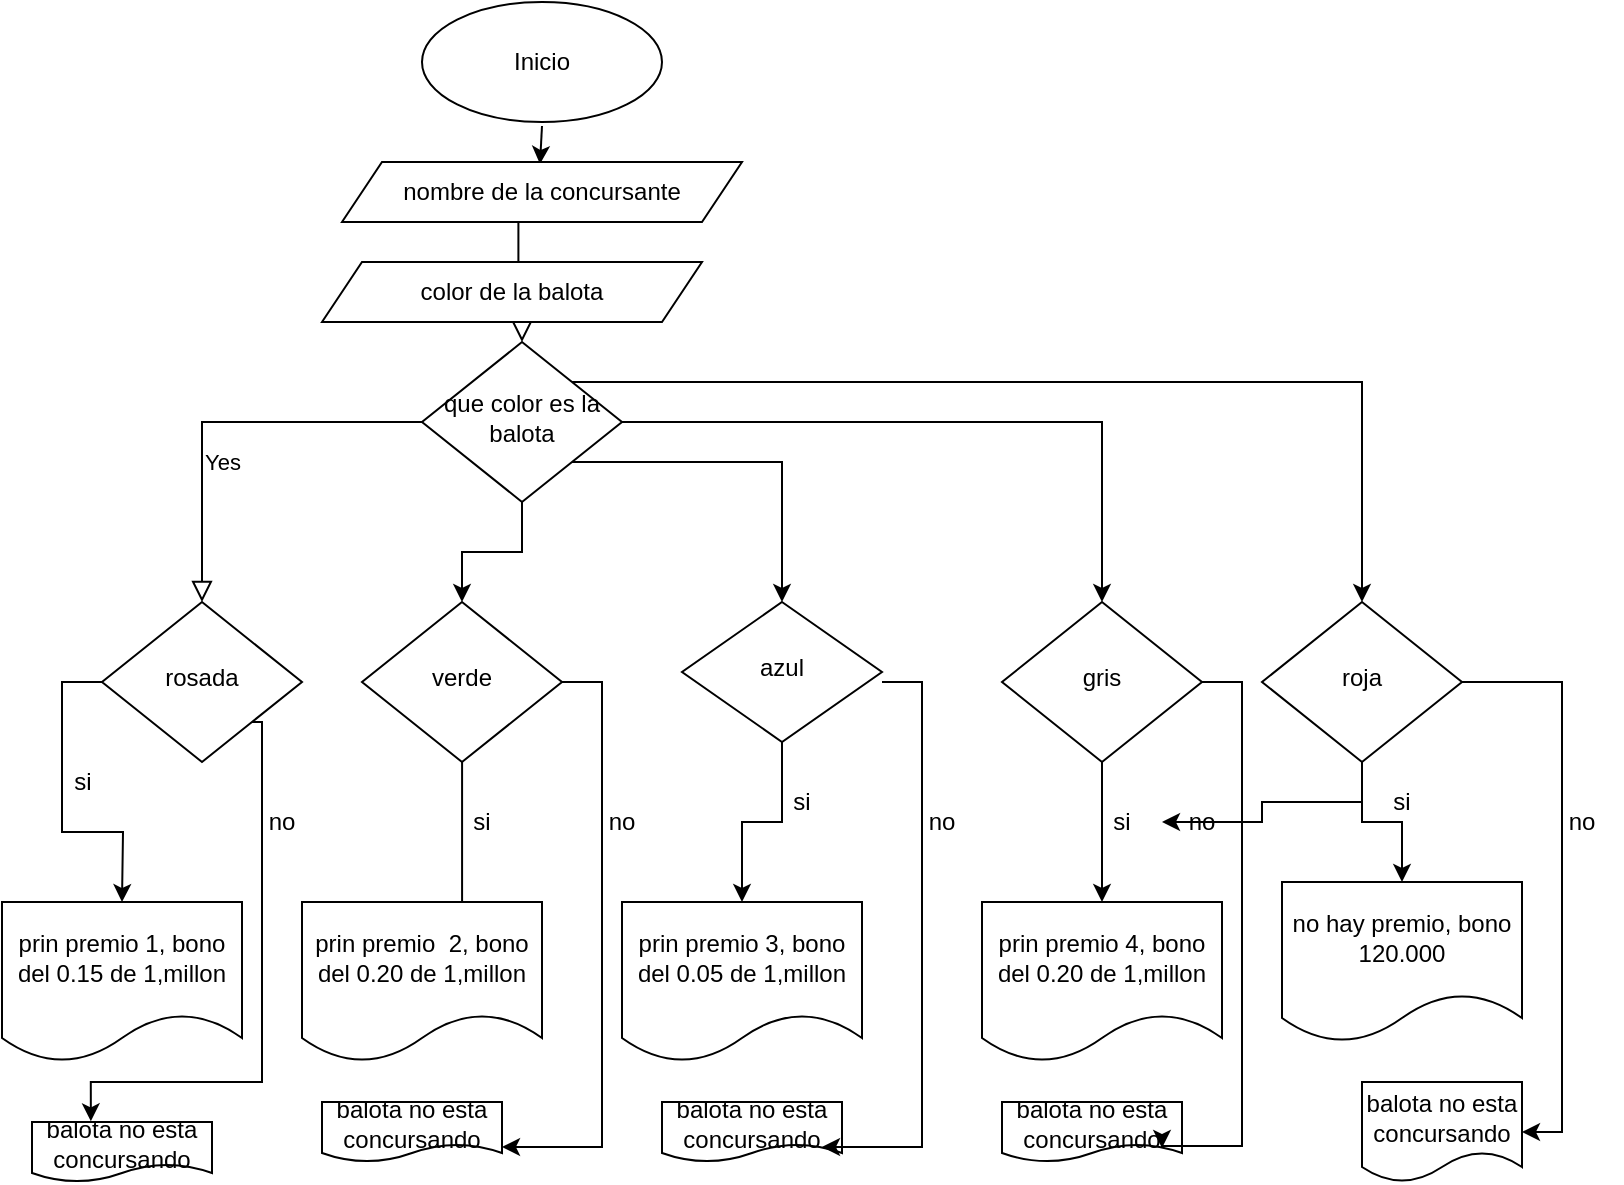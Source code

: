 <mxfile version="14.9.5" type="github" pages="2"><diagram id="C5RBs43oDa-KdzZeNtuy" name="Page-1"><mxGraphModel dx="3895" dy="325" grid="1" gridSize="10" guides="1" tooltips="1" connect="1" arrows="1" fold="1" page="1" pageScale="1" pageWidth="3300" pageHeight="4681" math="0" shadow="0"><root><mxCell id="WIyWlLk6GJQsqaUBKTNV-0"/><mxCell id="WIyWlLk6GJQsqaUBKTNV-1" parent="WIyWlLk6GJQsqaUBKTNV-0"/><mxCell id="WIyWlLk6GJQsqaUBKTNV-2" value="" style="rounded=0;html=1;jettySize=auto;orthogonalLoop=1;fontSize=11;endArrow=block;endFill=0;endSize=8;strokeWidth=1;shadow=0;labelBackgroundColor=none;edgeStyle=orthogonalEdgeStyle;exitX=0.441;exitY=1.007;exitDx=0;exitDy=0;exitPerimeter=0;" parent="WIyWlLk6GJQsqaUBKTNV-1" source="jkix4-DIey9S_fTjWO3n-1" target="WIyWlLk6GJQsqaUBKTNV-6" edge="1"><mxGeometry relative="1" as="geometry"><mxPoint x="220" y="120" as="sourcePoint"/></mxGeometry></mxCell><mxCell id="WIyWlLk6GJQsqaUBKTNV-4" value="Yes" style="rounded=0;html=1;jettySize=auto;orthogonalLoop=1;fontSize=11;endArrow=block;endFill=0;endSize=8;strokeWidth=1;shadow=0;labelBackgroundColor=none;edgeStyle=orthogonalEdgeStyle;" parent="WIyWlLk6GJQsqaUBKTNV-1" source="WIyWlLk6GJQsqaUBKTNV-6" target="WIyWlLk6GJQsqaUBKTNV-10" edge="1"><mxGeometry y="20" relative="1" as="geometry"><mxPoint as="offset"/></mxGeometry></mxCell><mxCell id="jkix4-DIey9S_fTjWO3n-10" style="edgeStyle=orthogonalEdgeStyle;rounded=0;orthogonalLoop=1;jettySize=auto;html=1;exitX=0.5;exitY=1;exitDx=0;exitDy=0;entryX=0.5;entryY=0;entryDx=0;entryDy=0;" parent="WIyWlLk6GJQsqaUBKTNV-1" source="WIyWlLk6GJQsqaUBKTNV-6" target="jkix4-DIey9S_fTjWO3n-6" edge="1"><mxGeometry relative="1" as="geometry"/></mxCell><mxCell id="jkix4-DIey9S_fTjWO3n-11" style="edgeStyle=orthogonalEdgeStyle;rounded=0;orthogonalLoop=1;jettySize=auto;html=1;exitX=1;exitY=1;exitDx=0;exitDy=0;" parent="WIyWlLk6GJQsqaUBKTNV-1" source="WIyWlLk6GJQsqaUBKTNV-6" target="jkix4-DIey9S_fTjWO3n-7" edge="1"><mxGeometry relative="1" as="geometry"/></mxCell><mxCell id="jkix4-DIey9S_fTjWO3n-12" style="edgeStyle=orthogonalEdgeStyle;rounded=0;orthogonalLoop=1;jettySize=auto;html=1;exitX=1;exitY=0.5;exitDx=0;exitDy=0;" parent="WIyWlLk6GJQsqaUBKTNV-1" source="WIyWlLk6GJQsqaUBKTNV-6" target="jkix4-DIey9S_fTjWO3n-8" edge="1"><mxGeometry relative="1" as="geometry"/></mxCell><mxCell id="jkix4-DIey9S_fTjWO3n-13" style="edgeStyle=orthogonalEdgeStyle;rounded=0;orthogonalLoop=1;jettySize=auto;html=1;exitX=1;exitY=0;exitDx=0;exitDy=0;entryX=0.5;entryY=0;entryDx=0;entryDy=0;" parent="WIyWlLk6GJQsqaUBKTNV-1" source="WIyWlLk6GJQsqaUBKTNV-6" target="jkix4-DIey9S_fTjWO3n-9" edge="1"><mxGeometry relative="1" as="geometry"/></mxCell><mxCell id="WIyWlLk6GJQsqaUBKTNV-6" value="que color es la balota" style="rhombus;whiteSpace=wrap;html=1;shadow=0;fontFamily=Helvetica;fontSize=12;align=center;strokeWidth=1;spacing=6;spacingTop=-4;" parent="WIyWlLk6GJQsqaUBKTNV-1" vertex="1"><mxGeometry x="170" y="170" width="100" height="80" as="geometry"/></mxCell><mxCell id="jkix4-DIey9S_fTjWO3n-14" style="edgeStyle=orthogonalEdgeStyle;rounded=0;orthogonalLoop=1;jettySize=auto;html=1;exitX=0;exitY=0.5;exitDx=0;exitDy=0;" parent="WIyWlLk6GJQsqaUBKTNV-1" source="WIyWlLk6GJQsqaUBKTNV-10" edge="1"><mxGeometry relative="1" as="geometry"><mxPoint x="20" y="450" as="targetPoint"/></mxGeometry></mxCell><mxCell id="jkix4-DIey9S_fTjWO3n-21" style="edgeStyle=orthogonalEdgeStyle;rounded=0;orthogonalLoop=1;jettySize=auto;html=1;exitX=1;exitY=1;exitDx=0;exitDy=0;entryX=0.327;entryY=-0.011;entryDx=0;entryDy=0;entryPerimeter=0;" parent="WIyWlLk6GJQsqaUBKTNV-1" source="WIyWlLk6GJQsqaUBKTNV-10" target="jkix4-DIey9S_fTjWO3n-19" edge="1"><mxGeometry relative="1" as="geometry"><Array as="points"><mxPoint x="90" y="360"/><mxPoint x="90" y="540"/><mxPoint x="4" y="540"/></Array></mxGeometry></mxCell><mxCell id="WIyWlLk6GJQsqaUBKTNV-10" value="rosada" style="rhombus;whiteSpace=wrap;html=1;shadow=0;fontFamily=Helvetica;fontSize=12;align=center;strokeWidth=1;spacing=6;spacingTop=-4;" parent="WIyWlLk6GJQsqaUBKTNV-1" vertex="1"><mxGeometry x="10" y="300" width="100" height="80" as="geometry"/></mxCell><mxCell id="rltKC7mpcXzy-c1vJ3uw-2" value="Inicio" style="ellipse;whiteSpace=wrap;html=1;" parent="WIyWlLk6GJQsqaUBKTNV-1" vertex="1"><mxGeometry x="170" width="120" height="60" as="geometry"/></mxCell><mxCell id="rltKC7mpcXzy-c1vJ3uw-3" value="" style="endArrow=classic;html=1;entryX=0.575;entryY=0.025;entryDx=0;entryDy=0;entryPerimeter=0;" parent="WIyWlLk6GJQsqaUBKTNV-1" edge="1"><mxGeometry width="50" height="50" relative="1" as="geometry"><mxPoint x="230" y="62" as="sourcePoint"/><mxPoint x="229" y="81" as="targetPoint"/></mxGeometry></mxCell><mxCell id="jkix4-DIey9S_fTjWO3n-1" value="nombre de la concursante" style="shape=parallelogram;perimeter=parallelogramPerimeter;whiteSpace=wrap;html=1;fixedSize=1;" parent="WIyWlLk6GJQsqaUBKTNV-1" vertex="1"><mxGeometry x="130" y="80" width="200" height="30" as="geometry"/></mxCell><mxCell id="jkix4-DIey9S_fTjWO3n-2" value="color de la balota" style="shape=parallelogram;perimeter=parallelogramPerimeter;whiteSpace=wrap;html=1;fixedSize=1;" parent="WIyWlLk6GJQsqaUBKTNV-1" vertex="1"><mxGeometry x="120" y="130" width="190" height="30" as="geometry"/></mxCell><mxCell id="jkix4-DIey9S_fTjWO3n-35" style="edgeStyle=orthogonalEdgeStyle;rounded=0;orthogonalLoop=1;jettySize=auto;html=1;exitX=1;exitY=0.5;exitDx=0;exitDy=0;entryX=1;entryY=0.75;entryDx=0;entryDy=0;" parent="WIyWlLk6GJQsqaUBKTNV-1" source="jkix4-DIey9S_fTjWO3n-6" target="jkix4-DIey9S_fTjWO3n-28" edge="1"><mxGeometry relative="1" as="geometry"/></mxCell><mxCell id="jkix4-DIey9S_fTjWO3n-53" style="edgeStyle=orthogonalEdgeStyle;rounded=0;orthogonalLoop=1;jettySize=auto;html=1;entryX=0.667;entryY=0.125;entryDx=0;entryDy=0;entryPerimeter=0;" parent="WIyWlLk6GJQsqaUBKTNV-1" source="jkix4-DIey9S_fTjWO3n-6" target="jkix4-DIey9S_fTjWO3n-24" edge="1"><mxGeometry relative="1" as="geometry"/></mxCell><mxCell id="jkix4-DIey9S_fTjWO3n-6" value="verde" style="rhombus;whiteSpace=wrap;html=1;shadow=0;fontFamily=Helvetica;fontSize=12;align=center;strokeWidth=1;spacing=6;spacingTop=-4;" parent="WIyWlLk6GJQsqaUBKTNV-1" vertex="1"><mxGeometry x="140" y="300" width="100" height="80" as="geometry"/></mxCell><mxCell id="jkix4-DIey9S_fTjWO3n-54" value="" style="edgeStyle=orthogonalEdgeStyle;rounded=0;orthogonalLoop=1;jettySize=auto;html=1;" parent="WIyWlLk6GJQsqaUBKTNV-1" source="jkix4-DIey9S_fTjWO3n-7" target="jkix4-DIey9S_fTjWO3n-25" edge="1"><mxGeometry relative="1" as="geometry"><Array as="points"><mxPoint x="350" y="410"/><mxPoint x="330" y="410"/></Array></mxGeometry></mxCell><mxCell id="jkix4-DIey9S_fTjWO3n-7" value="azul" style="rhombus;whiteSpace=wrap;html=1;shadow=0;fontFamily=Helvetica;fontSize=12;align=center;strokeWidth=1;spacing=6;spacingTop=-4;" parent="WIyWlLk6GJQsqaUBKTNV-1" vertex="1"><mxGeometry x="300" y="300" width="100" height="70" as="geometry"/></mxCell><mxCell id="jkix4-DIey9S_fTjWO3n-55" value="" style="edgeStyle=orthogonalEdgeStyle;rounded=0;orthogonalLoop=1;jettySize=auto;html=1;" parent="WIyWlLk6GJQsqaUBKTNV-1" source="jkix4-DIey9S_fTjWO3n-8" target="jkix4-DIey9S_fTjWO3n-26" edge="1"><mxGeometry relative="1" as="geometry"/></mxCell><mxCell id="jkix4-DIey9S_fTjWO3n-8" value="gris" style="rhombus;whiteSpace=wrap;html=1;shadow=0;fontFamily=Helvetica;fontSize=12;align=center;strokeWidth=1;spacing=6;spacingTop=-4;" parent="WIyWlLk6GJQsqaUBKTNV-1" vertex="1"><mxGeometry x="460" y="300" width="100" height="80" as="geometry"/></mxCell><mxCell id="jkix4-DIey9S_fTjWO3n-38" style="edgeStyle=orthogonalEdgeStyle;rounded=0;orthogonalLoop=1;jettySize=auto;html=1;exitX=1;exitY=0.5;exitDx=0;exitDy=0;entryX=1;entryY=0.5;entryDx=0;entryDy=0;" parent="WIyWlLk6GJQsqaUBKTNV-1" source="jkix4-DIey9S_fTjWO3n-9" target="jkix4-DIey9S_fTjWO3n-31" edge="1"><mxGeometry relative="1" as="geometry"><mxPoint x="732.133" y="570" as="targetPoint"/></mxGeometry></mxCell><mxCell id="jkix4-DIey9S_fTjWO3n-56" value="" style="edgeStyle=orthogonalEdgeStyle;rounded=0;orthogonalLoop=1;jettySize=auto;html=1;" parent="WIyWlLk6GJQsqaUBKTNV-1" source="jkix4-DIey9S_fTjWO3n-9" target="jkix4-DIey9S_fTjWO3n-27" edge="1"><mxGeometry relative="1" as="geometry"/></mxCell><mxCell id="jkix4-DIey9S_fTjWO3n-9" value="roja" style="rhombus;whiteSpace=wrap;html=1;shadow=0;fontFamily=Helvetica;fontSize=12;align=center;strokeWidth=1;spacing=6;spacingTop=-4;" parent="WIyWlLk6GJQsqaUBKTNV-1" vertex="1"><mxGeometry x="590" y="300" width="100" height="80" as="geometry"/></mxCell><mxCell id="jkix4-DIey9S_fTjWO3n-16" value="prin premio 1, bono del 0.15 de 1,millon" style="shape=document;whiteSpace=wrap;html=1;boundedLbl=1;" parent="WIyWlLk6GJQsqaUBKTNV-1" vertex="1"><mxGeometry x="-40" y="450" width="120" height="80" as="geometry"/></mxCell><mxCell id="jkix4-DIey9S_fTjWO3n-17" value="si" style="text;html=1;align=center;verticalAlign=middle;resizable=0;points=[];autosize=1;strokeColor=none;" parent="WIyWlLk6GJQsqaUBKTNV-1" vertex="1"><mxGeometry x="-10" y="380" width="20" height="20" as="geometry"/></mxCell><mxCell id="jkix4-DIey9S_fTjWO3n-19" value="balota no esta concursando" style="shape=document;whiteSpace=wrap;html=1;boundedLbl=1;" parent="WIyWlLk6GJQsqaUBKTNV-1" vertex="1"><mxGeometry x="-25" y="560" width="90" height="30" as="geometry"/></mxCell><mxCell id="jkix4-DIey9S_fTjWO3n-24" value="prin premio&amp;nbsp; 2, bono del 0.20 de 1,millon" style="shape=document;whiteSpace=wrap;html=1;boundedLbl=1;" parent="WIyWlLk6GJQsqaUBKTNV-1" vertex="1"><mxGeometry x="110" y="450" width="120" height="80" as="geometry"/></mxCell><mxCell id="jkix4-DIey9S_fTjWO3n-25" value="prin premio 3, bono del 0.05 de 1,millon" style="shape=document;whiteSpace=wrap;html=1;boundedLbl=1;" parent="WIyWlLk6GJQsqaUBKTNV-1" vertex="1"><mxGeometry x="270" y="450" width="120" height="80" as="geometry"/></mxCell><mxCell id="jkix4-DIey9S_fTjWO3n-26" value="prin premio 4, bono del 0.20 de 1,millon" style="shape=document;whiteSpace=wrap;html=1;boundedLbl=1;" parent="WIyWlLk6GJQsqaUBKTNV-1" vertex="1"><mxGeometry x="450" y="450" width="120" height="80" as="geometry"/></mxCell><mxCell id="jkix4-DIey9S_fTjWO3n-27" value="no hay premio, bono 120.000" style="shape=document;whiteSpace=wrap;html=1;boundedLbl=1;" parent="WIyWlLk6GJQsqaUBKTNV-1" vertex="1"><mxGeometry x="600" y="440" width="120" height="80" as="geometry"/></mxCell><mxCell id="jkix4-DIey9S_fTjWO3n-28" value="balota no esta concursando" style="shape=document;whiteSpace=wrap;html=1;boundedLbl=1;" parent="WIyWlLk6GJQsqaUBKTNV-1" vertex="1"><mxGeometry x="120" y="550" width="90" height="30" as="geometry"/></mxCell><mxCell id="jkix4-DIey9S_fTjWO3n-29" value="balota no esta concursando" style="shape=document;whiteSpace=wrap;html=1;boundedLbl=1;" parent="WIyWlLk6GJQsqaUBKTNV-1" vertex="1"><mxGeometry x="290" y="550" width="90" height="30" as="geometry"/></mxCell><mxCell id="jkix4-DIey9S_fTjWO3n-30" value="balota no esta concursando" style="shape=document;whiteSpace=wrap;html=1;boundedLbl=1;" parent="WIyWlLk6GJQsqaUBKTNV-1" vertex="1"><mxGeometry x="460" y="550" width="90" height="30" as="geometry"/></mxCell><mxCell id="jkix4-DIey9S_fTjWO3n-31" value="balota no esta concursando" style="shape=document;whiteSpace=wrap;html=1;boundedLbl=1;" parent="WIyWlLk6GJQsqaUBKTNV-1" vertex="1"><mxGeometry x="640" y="540" width="80" height="50" as="geometry"/></mxCell><mxCell id="jkix4-DIey9S_fTjWO3n-36" style="edgeStyle=orthogonalEdgeStyle;rounded=0;orthogonalLoop=1;jettySize=auto;html=1;exitX=1;exitY=0.5;exitDx=0;exitDy=0;entryX=1;entryY=0.75;entryDx=0;entryDy=0;" parent="WIyWlLk6GJQsqaUBKTNV-1" edge="1"><mxGeometry relative="1" as="geometry"><mxPoint x="400" y="340" as="sourcePoint"/><mxPoint x="370" y="572.5" as="targetPoint"/><Array as="points"><mxPoint x="420" y="340"/><mxPoint x="420" y="572"/></Array></mxGeometry></mxCell><mxCell id="jkix4-DIey9S_fTjWO3n-37" style="edgeStyle=orthogonalEdgeStyle;rounded=0;orthogonalLoop=1;jettySize=auto;html=1;exitX=1;exitY=0.5;exitDx=0;exitDy=0;" parent="WIyWlLk6GJQsqaUBKTNV-1" edge="1"><mxGeometry relative="1" as="geometry"><mxPoint x="560" y="340" as="sourcePoint"/><mxPoint x="540" y="573" as="targetPoint"/><Array as="points"><mxPoint x="580" y="340"/><mxPoint x="580" y="572"/></Array></mxGeometry></mxCell><mxCell id="jkix4-DIey9S_fTjWO3n-39" value="no&lt;span style=&quot;color: rgba(0 , 0 , 0 , 0) ; font-family: monospace ; font-size: 0px&quot;&gt;%3CmxGraphModel%3E%3Croot%3E%3CmxCell%20id%3D%220%22%2F%3E%3CmxCell%20id%3D%221%22%20parent%3D%220%22%2F%3E%3CmxCell%20id%3D%222%22%20style%3D%22edgeStyle%3DorthogonalEdgeStyle%3Brounded%3D0%3BorthogonalLoop%3D1%3BjettySize%3Dauto%3Bhtml%3D1%3BexitX%3D1%3BexitY%3D0.5%3BexitDx%3D0%3BexitDy%3D0%3BentryX%3D1%3BentryY%3D0.75%3BentryDx%3D0%3BentryDy%3D0%3B%22%20edge%3D%221%22%20parent%3D%221%22%3E%3CmxGeometry%20relative%3D%221%22%20as%3D%22geometry%22%3E%3CmxPoint%20x%3D%22400%22%20y%3D%22340%22%20as%3D%22sourcePoint%22%2F%3E%3CmxPoint%20x%3D%22370%22%20y%3D%22572.5%22%20as%3D%22targetPoint%22%2F%3E%3CArray%20as%3D%22points%22%3E%3CmxPoint%20x%3D%22420%22%20y%3D%22340%22%2F%3E%3CmxPoint%20x%3D%22420%22%20y%3D%22572%22%2F%3E%3C%2FArray%3E%3C%2FmxGeometry%3E%3C%2FmxCell%3E%3C%2Froot%3E%3C%2FmxGraphModel%3E&lt;/span&gt;&lt;span style=&quot;color: rgba(0 , 0 , 0 , 0) ; font-family: monospace ; font-size: 0px&quot;&gt;%3CmxGraphModel%3E%3Croot%3E%3CmxCell%20id%3D%220%22%2F%3E%3CmxCell%20id%3D%221%22%20parent%3D%220%22%2F%3E%3CmxCell%20id%3D%222%22%20style%3D%22edgeStyle%3DorthogonalEdgeStyle%3Brounded%3D0%3BorthogonalLoop%3D1%3BjettySize%3Dauto%3Bhtml%3D1%3BexitX%3D1%3BexitY%3D0.5%3BexitDx%3D0%3BexitDy%3D0%3BentryX%3D1%3BentryY%3D0.75%3BentryDx%3D0%3BentryDy%3D0%3B%22%20edge%3D%221%22%20parent%3D%221%22%3E%3CmxGeometry%20relative%3D%221%22%20as%3D%22geometry%22%3E%3CmxPoint%20x%3D%22400%22%20y%3D%22340%22%20as%3D%22sourcePoint%22%2F%3E%3CmxPoint%20x%3D%22370%22%20y%3D%22572.5%22%20as%3D%22targetPoint%22%2F%3E%3CArray%20as%3D%22points%22%3E%3CmxPoint%20x%3D%22420%22%20y%3D%22340%22%2F%3E%3CmxPoint%20x%3D%22420%22%20y%3D%22572%22%2F%3E%3C%2FArray%3E%3C%2FmxGeometry%3E%3C%2FmxCell%3E%3C%2Froot%3E%3C%2FmxGraphModel%3E&lt;/span&gt;&lt;span style=&quot;color: rgba(0 , 0 , 0 , 0) ; font-family: monospace ; font-size: 0px&quot;&gt;%3CmxGraphModel%3E%3Croot%3E%3CmxCell%20id%3D%220%22%2F%3E%3CmxCell%20id%3D%221%22%20parent%3D%220%22%2F%3E%3CmxCell%20id%3D%222%22%20style%3D%22edgeStyle%3DorthogonalEdgeStyle%3Brounded%3D0%3BorthogonalLoop%3D1%3BjettySize%3Dauto%3Bhtml%3D1%3BexitX%3D1%3BexitY%3D0.5%3BexitDx%3D0%3BexitDy%3D0%3BentryX%3D1%3BentryY%3D0.75%3BentryDx%3D0%3BentryDy%3D0%3B%22%20edge%3D%221%22%20parent%3D%221%22%3E%3CmxGeometry%20relative%3D%221%22%20as%3D%22geometry%22%3E%3CmxPoint%20x%3D%22400%22%20y%3D%22340%22%20as%3D%22sourcePoint%22%2F%3E%3CmxPoint%20x%3D%22370%22%20y%3D%22572.5%22%20as%3D%22targetPoint%22%2F%3E%3CArray%20as%3D%22points%22%3E%3CmxPoint%20x%3D%22420%22%20y%3D%22340%22%2F%3E%3CmxPoint%20x%3D%22420%22%20y%3D%22572%22%2F%3E%3C%2FArray%3E%3C%2FmxGeometry%3E%3C%2FmxCell%3E%3C%2Froot%3E%3C%2FmxGraphModel%3E&lt;/span&gt;" style="text;html=1;strokeColor=none;fillColor=none;align=center;verticalAlign=middle;whiteSpace=wrap;rounded=0;" parent="WIyWlLk6GJQsqaUBKTNV-1" vertex="1"><mxGeometry x="410" y="400" width="40" height="20" as="geometry"/></mxCell><mxCell id="jkix4-DIey9S_fTjWO3n-41" value="no" style="text;html=1;strokeColor=none;fillColor=none;align=center;verticalAlign=middle;whiteSpace=wrap;rounded=0;" parent="WIyWlLk6GJQsqaUBKTNV-1" vertex="1"><mxGeometry x="540" y="400" width="40" height="20" as="geometry"/></mxCell><mxCell id="jkix4-DIey9S_fTjWO3n-43" value="no" style="text;html=1;strokeColor=none;fillColor=none;align=center;verticalAlign=middle;whiteSpace=wrap;rounded=0;" parent="WIyWlLk6GJQsqaUBKTNV-1" vertex="1"><mxGeometry x="250" y="400" width="40" height="20" as="geometry"/></mxCell><mxCell id="jkix4-DIey9S_fTjWO3n-48" value="no" style="text;html=1;strokeColor=none;fillColor=none;align=center;verticalAlign=middle;whiteSpace=wrap;rounded=0;" parent="WIyWlLk6GJQsqaUBKTNV-1" vertex="1"><mxGeometry x="80" y="400" width="40" height="20" as="geometry"/></mxCell><mxCell id="jkix4-DIey9S_fTjWO3n-51" value="no" style="text;html=1;strokeColor=none;fillColor=none;align=center;verticalAlign=middle;whiteSpace=wrap;rounded=0;" parent="WIyWlLk6GJQsqaUBKTNV-1" vertex="1"><mxGeometry x="730" y="400" width="40" height="20" as="geometry"/></mxCell><mxCell id="jkix4-DIey9S_fTjWO3n-57" value="si" style="text;html=1;strokeColor=none;fillColor=none;align=center;verticalAlign=middle;whiteSpace=wrap;rounded=0;" parent="WIyWlLk6GJQsqaUBKTNV-1" vertex="1"><mxGeometry x="180" y="400" width="40" height="20" as="geometry"/></mxCell><mxCell id="jkix4-DIey9S_fTjWO3n-58" value="si" style="text;html=1;strokeColor=none;fillColor=none;align=center;verticalAlign=middle;whiteSpace=wrap;rounded=0;" parent="WIyWlLk6GJQsqaUBKTNV-1" vertex="1"><mxGeometry x="340" y="390" width="40" height="20" as="geometry"/></mxCell><mxCell id="jkix4-DIey9S_fTjWO3n-59" value="si" style="text;html=1;strokeColor=none;fillColor=none;align=center;verticalAlign=middle;whiteSpace=wrap;rounded=0;" parent="WIyWlLk6GJQsqaUBKTNV-1" vertex="1"><mxGeometry x="500" y="400" width="40" height="20" as="geometry"/></mxCell><mxCell id="jkix4-DIey9S_fTjWO3n-61" value="" style="edgeStyle=orthogonalEdgeStyle;rounded=0;orthogonalLoop=1;jettySize=auto;html=1;" parent="WIyWlLk6GJQsqaUBKTNV-1" source="jkix4-DIey9S_fTjWO3n-60" target="jkix4-DIey9S_fTjWO3n-59" edge="1"><mxGeometry relative="1" as="geometry"/></mxCell><mxCell id="jkix4-DIey9S_fTjWO3n-60" value="si" style="text;html=1;strokeColor=none;fillColor=none;align=center;verticalAlign=middle;whiteSpace=wrap;rounded=0;" parent="WIyWlLk6GJQsqaUBKTNV-1" vertex="1"><mxGeometry x="640" y="390" width="40" height="20" as="geometry"/></mxCell></root></mxGraphModel></diagram><diagram id="tFJa8Vsz0o2RDMDus76z" name="Page-2"><mxGraphModel dx="595" dy="325" grid="1" gridSize="10" guides="1" tooltips="1" connect="1" arrows="1" fold="1" page="1" pageScale="1" pageWidth="850" pageHeight="1100" math="0" shadow="0"><root><mxCell id="6gBst_s-u8VsLyzawipc-0"/><mxCell id="6gBst_s-u8VsLyzawipc-1" parent="6gBst_s-u8VsLyzawipc-0"/></root></mxGraphModel></diagram></mxfile>